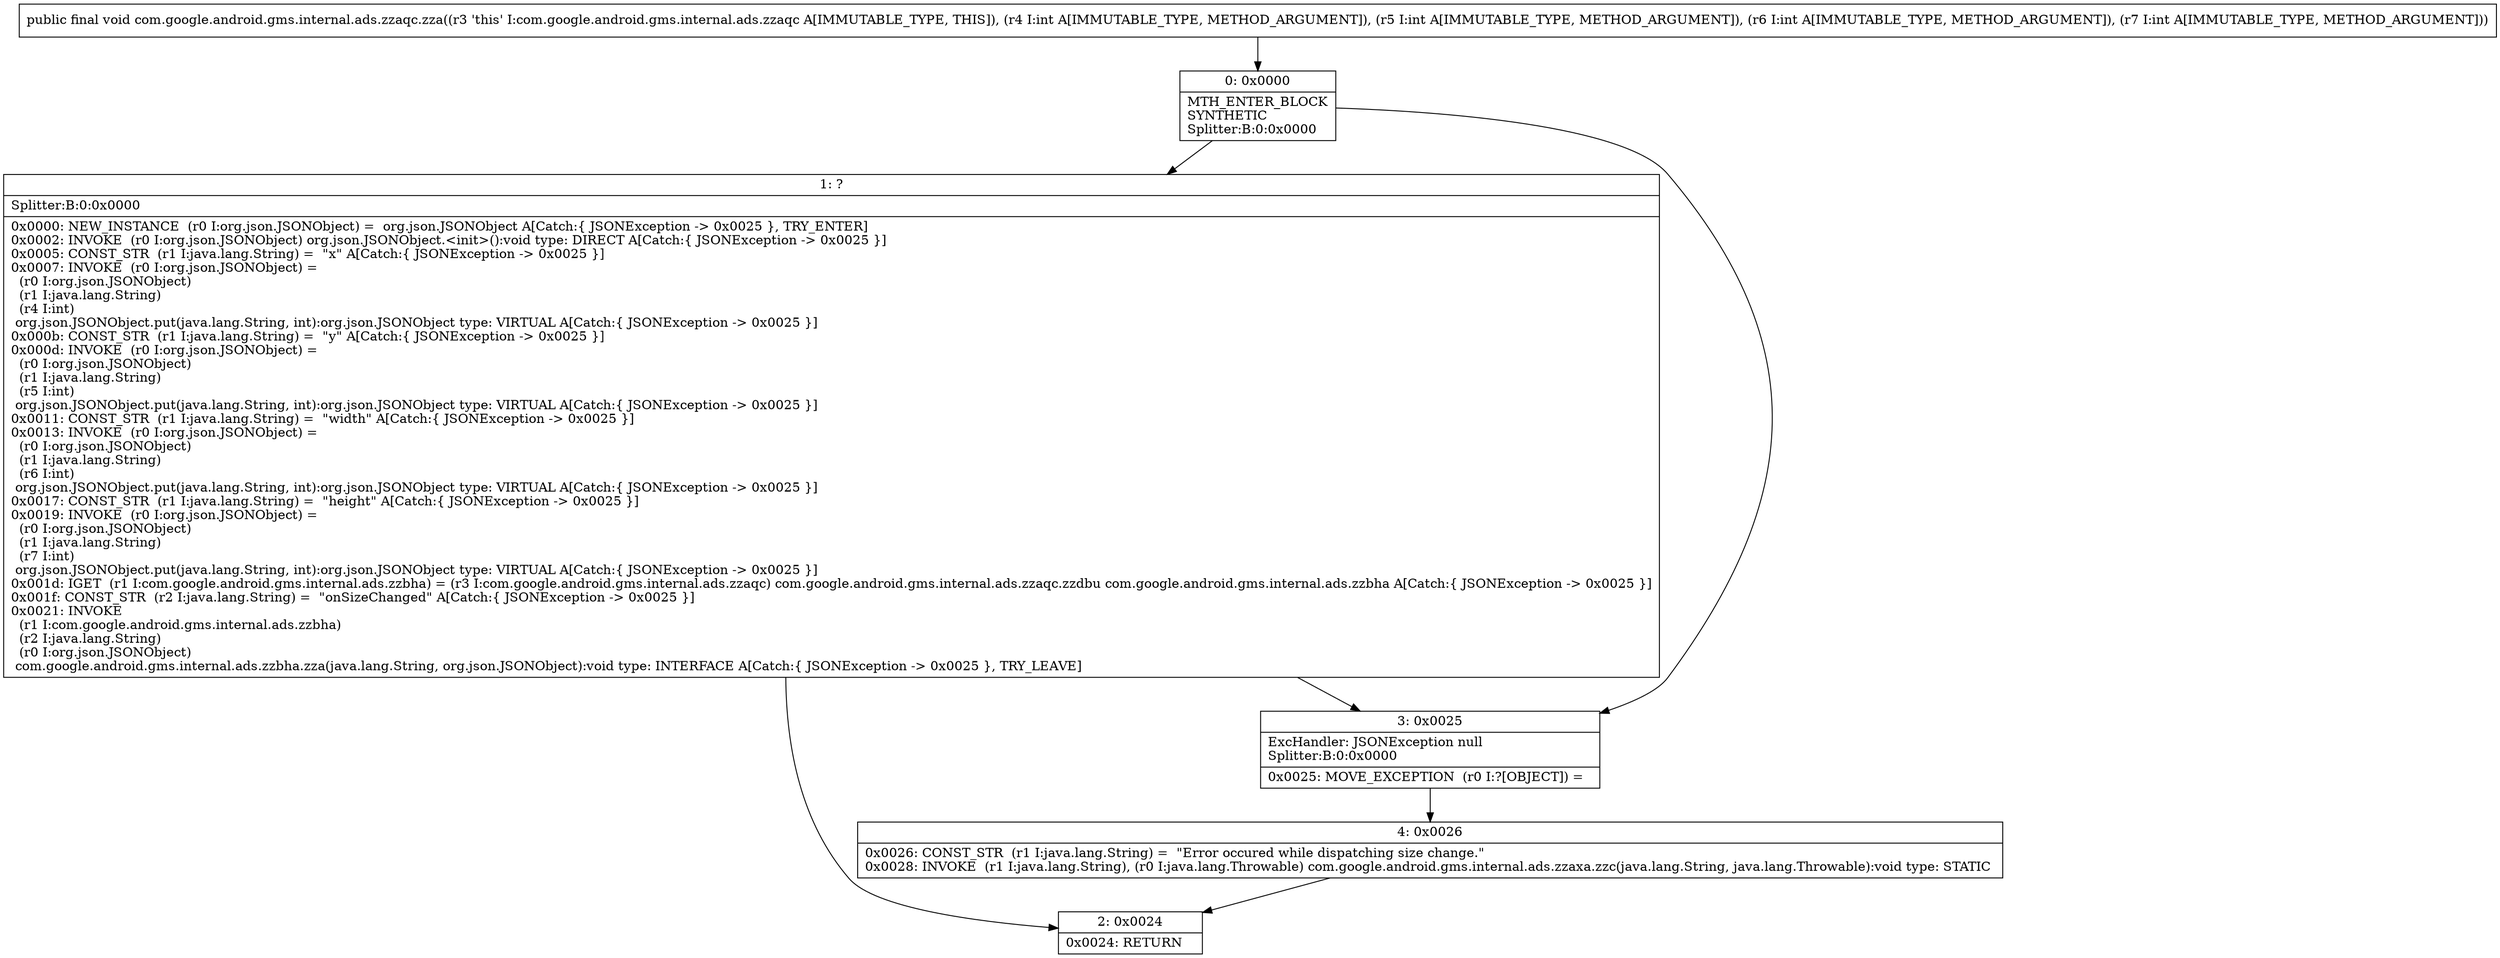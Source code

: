 digraph "CFG forcom.google.android.gms.internal.ads.zzaqc.zza(IIII)V" {
Node_0 [shape=record,label="{0\:\ 0x0000|MTH_ENTER_BLOCK\lSYNTHETIC\lSplitter:B:0:0x0000\l}"];
Node_1 [shape=record,label="{1\:\ ?|Splitter:B:0:0x0000\l|0x0000: NEW_INSTANCE  (r0 I:org.json.JSONObject) =  org.json.JSONObject A[Catch:\{ JSONException \-\> 0x0025 \}, TRY_ENTER]\l0x0002: INVOKE  (r0 I:org.json.JSONObject) org.json.JSONObject.\<init\>():void type: DIRECT A[Catch:\{ JSONException \-\> 0x0025 \}]\l0x0005: CONST_STR  (r1 I:java.lang.String) =  \"x\" A[Catch:\{ JSONException \-\> 0x0025 \}]\l0x0007: INVOKE  (r0 I:org.json.JSONObject) = \l  (r0 I:org.json.JSONObject)\l  (r1 I:java.lang.String)\l  (r4 I:int)\l org.json.JSONObject.put(java.lang.String, int):org.json.JSONObject type: VIRTUAL A[Catch:\{ JSONException \-\> 0x0025 \}]\l0x000b: CONST_STR  (r1 I:java.lang.String) =  \"y\" A[Catch:\{ JSONException \-\> 0x0025 \}]\l0x000d: INVOKE  (r0 I:org.json.JSONObject) = \l  (r0 I:org.json.JSONObject)\l  (r1 I:java.lang.String)\l  (r5 I:int)\l org.json.JSONObject.put(java.lang.String, int):org.json.JSONObject type: VIRTUAL A[Catch:\{ JSONException \-\> 0x0025 \}]\l0x0011: CONST_STR  (r1 I:java.lang.String) =  \"width\" A[Catch:\{ JSONException \-\> 0x0025 \}]\l0x0013: INVOKE  (r0 I:org.json.JSONObject) = \l  (r0 I:org.json.JSONObject)\l  (r1 I:java.lang.String)\l  (r6 I:int)\l org.json.JSONObject.put(java.lang.String, int):org.json.JSONObject type: VIRTUAL A[Catch:\{ JSONException \-\> 0x0025 \}]\l0x0017: CONST_STR  (r1 I:java.lang.String) =  \"height\" A[Catch:\{ JSONException \-\> 0x0025 \}]\l0x0019: INVOKE  (r0 I:org.json.JSONObject) = \l  (r0 I:org.json.JSONObject)\l  (r1 I:java.lang.String)\l  (r7 I:int)\l org.json.JSONObject.put(java.lang.String, int):org.json.JSONObject type: VIRTUAL A[Catch:\{ JSONException \-\> 0x0025 \}]\l0x001d: IGET  (r1 I:com.google.android.gms.internal.ads.zzbha) = (r3 I:com.google.android.gms.internal.ads.zzaqc) com.google.android.gms.internal.ads.zzaqc.zzdbu com.google.android.gms.internal.ads.zzbha A[Catch:\{ JSONException \-\> 0x0025 \}]\l0x001f: CONST_STR  (r2 I:java.lang.String) =  \"onSizeChanged\" A[Catch:\{ JSONException \-\> 0x0025 \}]\l0x0021: INVOKE  \l  (r1 I:com.google.android.gms.internal.ads.zzbha)\l  (r2 I:java.lang.String)\l  (r0 I:org.json.JSONObject)\l com.google.android.gms.internal.ads.zzbha.zza(java.lang.String, org.json.JSONObject):void type: INTERFACE A[Catch:\{ JSONException \-\> 0x0025 \}, TRY_LEAVE]\l}"];
Node_2 [shape=record,label="{2\:\ 0x0024|0x0024: RETURN   \l}"];
Node_3 [shape=record,label="{3\:\ 0x0025|ExcHandler: JSONException null\lSplitter:B:0:0x0000\l|0x0025: MOVE_EXCEPTION  (r0 I:?[OBJECT]) =  \l}"];
Node_4 [shape=record,label="{4\:\ 0x0026|0x0026: CONST_STR  (r1 I:java.lang.String) =  \"Error occured while dispatching size change.\" \l0x0028: INVOKE  (r1 I:java.lang.String), (r0 I:java.lang.Throwable) com.google.android.gms.internal.ads.zzaxa.zzc(java.lang.String, java.lang.Throwable):void type: STATIC \l}"];
MethodNode[shape=record,label="{public final void com.google.android.gms.internal.ads.zzaqc.zza((r3 'this' I:com.google.android.gms.internal.ads.zzaqc A[IMMUTABLE_TYPE, THIS]), (r4 I:int A[IMMUTABLE_TYPE, METHOD_ARGUMENT]), (r5 I:int A[IMMUTABLE_TYPE, METHOD_ARGUMENT]), (r6 I:int A[IMMUTABLE_TYPE, METHOD_ARGUMENT]), (r7 I:int A[IMMUTABLE_TYPE, METHOD_ARGUMENT])) }"];
MethodNode -> Node_0;
Node_0 -> Node_1;
Node_0 -> Node_3;
Node_1 -> Node_2;
Node_1 -> Node_3;
Node_3 -> Node_4;
Node_4 -> Node_2;
}

